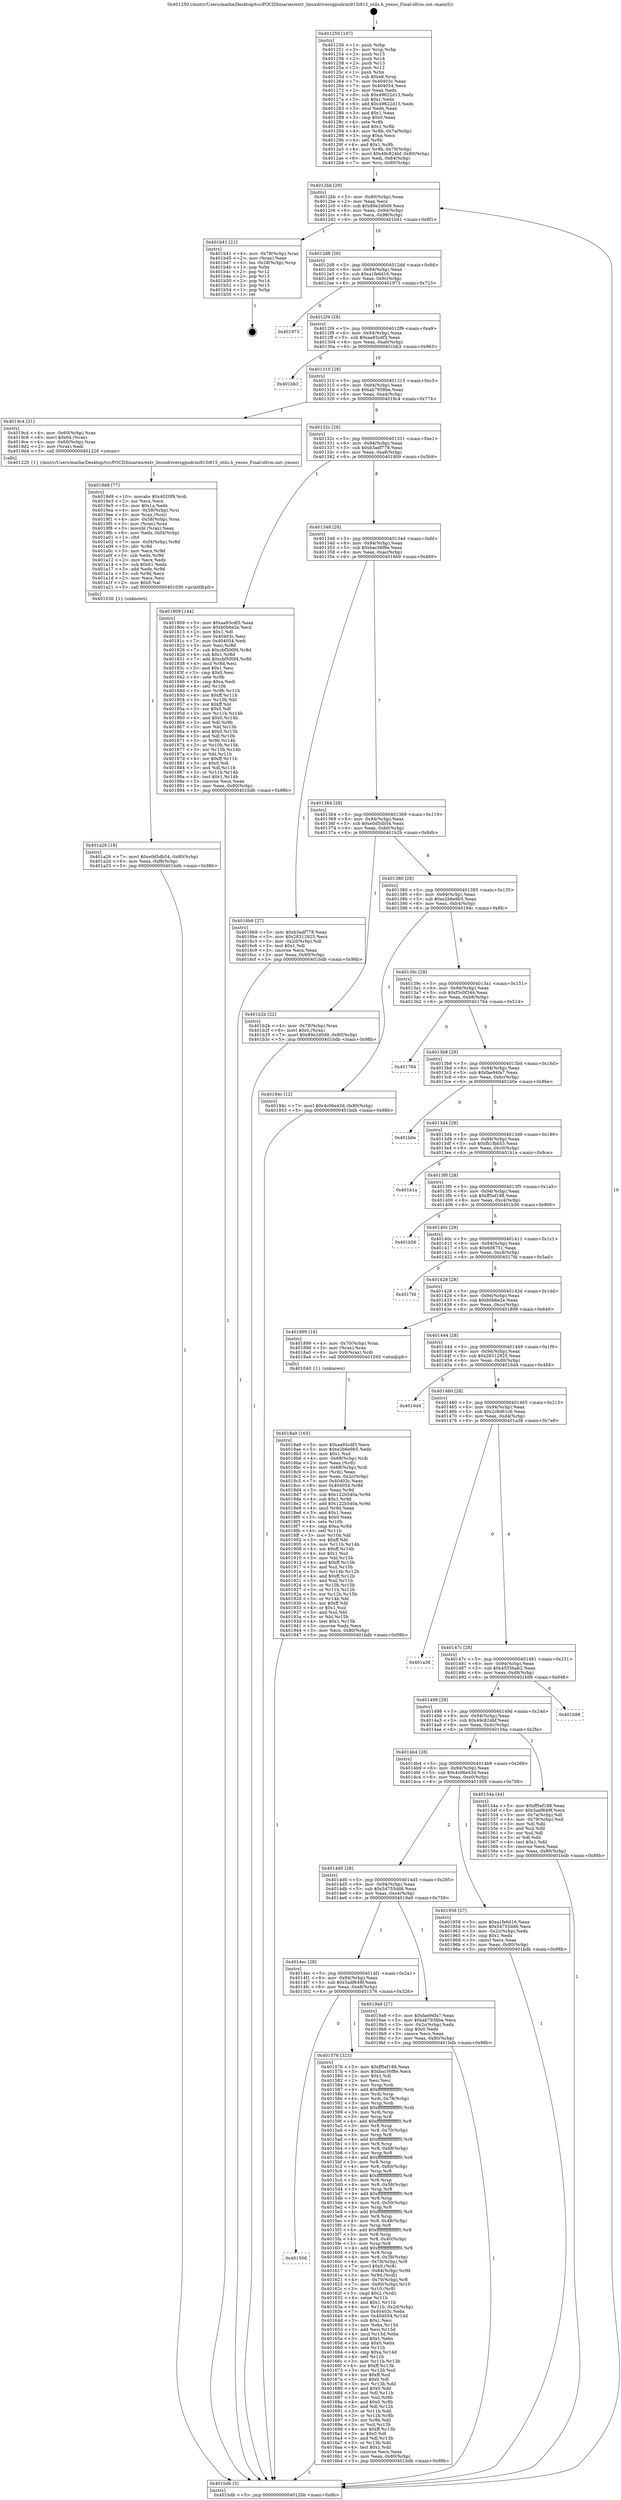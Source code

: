digraph "0x401250" {
  label = "0x401250 (/mnt/c/Users/mathe/Desktop/tcc/POCII/binaries/extr_linuxdriversgpudrmi915i915_utils.h_yesno_Final-ollvm.out::main(0))"
  labelloc = "t"
  node[shape=record]

  Entry [label="",width=0.3,height=0.3,shape=circle,fillcolor=black,style=filled]
  "0x4012bb" [label="{
     0x4012bb [29]\l
     | [instrs]\l
     &nbsp;&nbsp;0x4012bb \<+3\>: mov -0x80(%rbp),%eax\l
     &nbsp;&nbsp;0x4012be \<+2\>: mov %eax,%ecx\l
     &nbsp;&nbsp;0x4012c0 \<+6\>: sub $0x89e2d0d9,%ecx\l
     &nbsp;&nbsp;0x4012c6 \<+6\>: mov %eax,-0x94(%rbp)\l
     &nbsp;&nbsp;0x4012cc \<+6\>: mov %ecx,-0x98(%rbp)\l
     &nbsp;&nbsp;0x4012d2 \<+6\>: je 0000000000401b41 \<main+0x8f1\>\l
  }"]
  "0x401b41" [label="{
     0x401b41 [21]\l
     | [instrs]\l
     &nbsp;&nbsp;0x401b41 \<+4\>: mov -0x78(%rbp),%rax\l
     &nbsp;&nbsp;0x401b45 \<+2\>: mov (%rax),%eax\l
     &nbsp;&nbsp;0x401b47 \<+4\>: lea -0x28(%rbp),%rsp\l
     &nbsp;&nbsp;0x401b4b \<+1\>: pop %rbx\l
     &nbsp;&nbsp;0x401b4c \<+2\>: pop %r12\l
     &nbsp;&nbsp;0x401b4e \<+2\>: pop %r13\l
     &nbsp;&nbsp;0x401b50 \<+2\>: pop %r14\l
     &nbsp;&nbsp;0x401b52 \<+2\>: pop %r15\l
     &nbsp;&nbsp;0x401b54 \<+1\>: pop %rbp\l
     &nbsp;&nbsp;0x401b55 \<+1\>: ret\l
  }"]
  "0x4012d8" [label="{
     0x4012d8 [28]\l
     | [instrs]\l
     &nbsp;&nbsp;0x4012d8 \<+5\>: jmp 00000000004012dd \<main+0x8d\>\l
     &nbsp;&nbsp;0x4012dd \<+6\>: mov -0x94(%rbp),%eax\l
     &nbsp;&nbsp;0x4012e3 \<+5\>: sub $0xa1fe6d16,%eax\l
     &nbsp;&nbsp;0x4012e8 \<+6\>: mov %eax,-0x9c(%rbp)\l
     &nbsp;&nbsp;0x4012ee \<+6\>: je 0000000000401973 \<main+0x723\>\l
  }"]
  Exit [label="",width=0.3,height=0.3,shape=circle,fillcolor=black,style=filled,peripheries=2]
  "0x401973" [label="{
     0x401973\l
  }", style=dashed]
  "0x4012f4" [label="{
     0x4012f4 [28]\l
     | [instrs]\l
     &nbsp;&nbsp;0x4012f4 \<+5\>: jmp 00000000004012f9 \<main+0xa9\>\l
     &nbsp;&nbsp;0x4012f9 \<+6\>: mov -0x94(%rbp),%eax\l
     &nbsp;&nbsp;0x4012ff \<+5\>: sub $0xaa93cdf3,%eax\l
     &nbsp;&nbsp;0x401304 \<+6\>: mov %eax,-0xa0(%rbp)\l
     &nbsp;&nbsp;0x40130a \<+6\>: je 0000000000401bb3 \<main+0x963\>\l
  }"]
  "0x401a26" [label="{
     0x401a26 [18]\l
     | [instrs]\l
     &nbsp;&nbsp;0x401a26 \<+7\>: movl $0xe0d5db54,-0x80(%rbp)\l
     &nbsp;&nbsp;0x401a2d \<+6\>: mov %eax,-0xf8(%rbp)\l
     &nbsp;&nbsp;0x401a33 \<+5\>: jmp 0000000000401bdb \<main+0x98b\>\l
  }"]
  "0x401bb3" [label="{
     0x401bb3\l
  }", style=dashed]
  "0x401310" [label="{
     0x401310 [28]\l
     | [instrs]\l
     &nbsp;&nbsp;0x401310 \<+5\>: jmp 0000000000401315 \<main+0xc5\>\l
     &nbsp;&nbsp;0x401315 \<+6\>: mov -0x94(%rbp),%eax\l
     &nbsp;&nbsp;0x40131b \<+5\>: sub $0xab7938be,%eax\l
     &nbsp;&nbsp;0x401320 \<+6\>: mov %eax,-0xa4(%rbp)\l
     &nbsp;&nbsp;0x401326 \<+6\>: je 00000000004019c4 \<main+0x774\>\l
  }"]
  "0x4019d9" [label="{
     0x4019d9 [77]\l
     | [instrs]\l
     &nbsp;&nbsp;0x4019d9 \<+10\>: movabs $0x4020f9,%rdi\l
     &nbsp;&nbsp;0x4019e3 \<+2\>: xor %ecx,%ecx\l
     &nbsp;&nbsp;0x4019e5 \<+5\>: mov $0x1a,%edx\l
     &nbsp;&nbsp;0x4019ea \<+4\>: mov -0x58(%rbp),%rsi\l
     &nbsp;&nbsp;0x4019ee \<+3\>: mov %rax,(%rsi)\l
     &nbsp;&nbsp;0x4019f1 \<+4\>: mov -0x58(%rbp),%rax\l
     &nbsp;&nbsp;0x4019f5 \<+3\>: mov (%rax),%rax\l
     &nbsp;&nbsp;0x4019f8 \<+3\>: movsbl (%rax),%eax\l
     &nbsp;&nbsp;0x4019fb \<+6\>: mov %edx,-0xf4(%rbp)\l
     &nbsp;&nbsp;0x401a01 \<+1\>: cltd\l
     &nbsp;&nbsp;0x401a02 \<+7\>: mov -0xf4(%rbp),%r8d\l
     &nbsp;&nbsp;0x401a09 \<+3\>: idiv %r8d\l
     &nbsp;&nbsp;0x401a0c \<+3\>: mov %ecx,%r9d\l
     &nbsp;&nbsp;0x401a0f \<+3\>: sub %edx,%r9d\l
     &nbsp;&nbsp;0x401a12 \<+2\>: mov %ecx,%edx\l
     &nbsp;&nbsp;0x401a14 \<+3\>: sub $0x61,%edx\l
     &nbsp;&nbsp;0x401a17 \<+3\>: add %edx,%r9d\l
     &nbsp;&nbsp;0x401a1a \<+3\>: sub %r9d,%ecx\l
     &nbsp;&nbsp;0x401a1d \<+2\>: mov %ecx,%esi\l
     &nbsp;&nbsp;0x401a1f \<+2\>: mov $0x0,%al\l
     &nbsp;&nbsp;0x401a21 \<+5\>: call 0000000000401030 \<printf@plt\>\l
     | [calls]\l
     &nbsp;&nbsp;0x401030 \{1\} (unknown)\l
  }"]
  "0x4019c4" [label="{
     0x4019c4 [21]\l
     | [instrs]\l
     &nbsp;&nbsp;0x4019c4 \<+4\>: mov -0x60(%rbp),%rax\l
     &nbsp;&nbsp;0x4019c8 \<+6\>: movl $0x64,(%rax)\l
     &nbsp;&nbsp;0x4019ce \<+4\>: mov -0x60(%rbp),%rax\l
     &nbsp;&nbsp;0x4019d2 \<+2\>: mov (%rax),%edi\l
     &nbsp;&nbsp;0x4019d4 \<+5\>: call 0000000000401220 \<yesno\>\l
     | [calls]\l
     &nbsp;&nbsp;0x401220 \{1\} (/mnt/c/Users/mathe/Desktop/tcc/POCII/binaries/extr_linuxdriversgpudrmi915i915_utils.h_yesno_Final-ollvm.out::yesno)\l
  }"]
  "0x40132c" [label="{
     0x40132c [28]\l
     | [instrs]\l
     &nbsp;&nbsp;0x40132c \<+5\>: jmp 0000000000401331 \<main+0xe1\>\l
     &nbsp;&nbsp;0x401331 \<+6\>: mov -0x94(%rbp),%eax\l
     &nbsp;&nbsp;0x401337 \<+5\>: sub $0xb3adf778,%eax\l
     &nbsp;&nbsp;0x40133c \<+6\>: mov %eax,-0xa8(%rbp)\l
     &nbsp;&nbsp;0x401342 \<+6\>: je 0000000000401809 \<main+0x5b9\>\l
  }"]
  "0x4018a9" [label="{
     0x4018a9 [163]\l
     | [instrs]\l
     &nbsp;&nbsp;0x4018a9 \<+5\>: mov $0xaa93cdf3,%ecx\l
     &nbsp;&nbsp;0x4018ae \<+5\>: mov $0xe2b6e9b5,%edx\l
     &nbsp;&nbsp;0x4018b3 \<+3\>: mov $0x1,%sil\l
     &nbsp;&nbsp;0x4018b6 \<+4\>: mov -0x68(%rbp),%rdi\l
     &nbsp;&nbsp;0x4018ba \<+2\>: mov %eax,(%rdi)\l
     &nbsp;&nbsp;0x4018bc \<+4\>: mov -0x68(%rbp),%rdi\l
     &nbsp;&nbsp;0x4018c0 \<+2\>: mov (%rdi),%eax\l
     &nbsp;&nbsp;0x4018c2 \<+3\>: mov %eax,-0x2c(%rbp)\l
     &nbsp;&nbsp;0x4018c5 \<+7\>: mov 0x40403c,%eax\l
     &nbsp;&nbsp;0x4018cc \<+8\>: mov 0x404054,%r8d\l
     &nbsp;&nbsp;0x4018d4 \<+3\>: mov %eax,%r9d\l
     &nbsp;&nbsp;0x4018d7 \<+7\>: sub $0x122b540a,%r9d\l
     &nbsp;&nbsp;0x4018de \<+4\>: sub $0x1,%r9d\l
     &nbsp;&nbsp;0x4018e2 \<+7\>: add $0x122b540a,%r9d\l
     &nbsp;&nbsp;0x4018e9 \<+4\>: imul %r9d,%eax\l
     &nbsp;&nbsp;0x4018ed \<+3\>: and $0x1,%eax\l
     &nbsp;&nbsp;0x4018f0 \<+3\>: cmp $0x0,%eax\l
     &nbsp;&nbsp;0x4018f3 \<+4\>: sete %r10b\l
     &nbsp;&nbsp;0x4018f7 \<+4\>: cmp $0xa,%r8d\l
     &nbsp;&nbsp;0x4018fb \<+4\>: setl %r11b\l
     &nbsp;&nbsp;0x4018ff \<+3\>: mov %r10b,%bl\l
     &nbsp;&nbsp;0x401902 \<+3\>: xor $0xff,%bl\l
     &nbsp;&nbsp;0x401905 \<+3\>: mov %r11b,%r14b\l
     &nbsp;&nbsp;0x401908 \<+4\>: xor $0xff,%r14b\l
     &nbsp;&nbsp;0x40190c \<+4\>: xor $0x1,%sil\l
     &nbsp;&nbsp;0x401910 \<+3\>: mov %bl,%r15b\l
     &nbsp;&nbsp;0x401913 \<+4\>: and $0xff,%r15b\l
     &nbsp;&nbsp;0x401917 \<+3\>: and %sil,%r10b\l
     &nbsp;&nbsp;0x40191a \<+3\>: mov %r14b,%r12b\l
     &nbsp;&nbsp;0x40191d \<+4\>: and $0xff,%r12b\l
     &nbsp;&nbsp;0x401921 \<+3\>: and %sil,%r11b\l
     &nbsp;&nbsp;0x401924 \<+3\>: or %r10b,%r15b\l
     &nbsp;&nbsp;0x401927 \<+3\>: or %r11b,%r12b\l
     &nbsp;&nbsp;0x40192a \<+3\>: xor %r12b,%r15b\l
     &nbsp;&nbsp;0x40192d \<+3\>: or %r14b,%bl\l
     &nbsp;&nbsp;0x401930 \<+3\>: xor $0xff,%bl\l
     &nbsp;&nbsp;0x401933 \<+4\>: or $0x1,%sil\l
     &nbsp;&nbsp;0x401937 \<+3\>: and %sil,%bl\l
     &nbsp;&nbsp;0x40193a \<+3\>: or %bl,%r15b\l
     &nbsp;&nbsp;0x40193d \<+4\>: test $0x1,%r15b\l
     &nbsp;&nbsp;0x401941 \<+3\>: cmovne %edx,%ecx\l
     &nbsp;&nbsp;0x401944 \<+3\>: mov %ecx,-0x80(%rbp)\l
     &nbsp;&nbsp;0x401947 \<+5\>: jmp 0000000000401bdb \<main+0x98b\>\l
  }"]
  "0x401809" [label="{
     0x401809 [144]\l
     | [instrs]\l
     &nbsp;&nbsp;0x401809 \<+5\>: mov $0xaa93cdf3,%eax\l
     &nbsp;&nbsp;0x40180e \<+5\>: mov $0xb0b6e2e,%ecx\l
     &nbsp;&nbsp;0x401813 \<+2\>: mov $0x1,%dl\l
     &nbsp;&nbsp;0x401815 \<+7\>: mov 0x40403c,%esi\l
     &nbsp;&nbsp;0x40181c \<+7\>: mov 0x404054,%edi\l
     &nbsp;&nbsp;0x401823 \<+3\>: mov %esi,%r8d\l
     &nbsp;&nbsp;0x401826 \<+7\>: sub $0xcbf500f4,%r8d\l
     &nbsp;&nbsp;0x40182d \<+4\>: sub $0x1,%r8d\l
     &nbsp;&nbsp;0x401831 \<+7\>: add $0xcbf500f4,%r8d\l
     &nbsp;&nbsp;0x401838 \<+4\>: imul %r8d,%esi\l
     &nbsp;&nbsp;0x40183c \<+3\>: and $0x1,%esi\l
     &nbsp;&nbsp;0x40183f \<+3\>: cmp $0x0,%esi\l
     &nbsp;&nbsp;0x401842 \<+4\>: sete %r9b\l
     &nbsp;&nbsp;0x401846 \<+3\>: cmp $0xa,%edi\l
     &nbsp;&nbsp;0x401849 \<+4\>: setl %r10b\l
     &nbsp;&nbsp;0x40184d \<+3\>: mov %r9b,%r11b\l
     &nbsp;&nbsp;0x401850 \<+4\>: xor $0xff,%r11b\l
     &nbsp;&nbsp;0x401854 \<+3\>: mov %r10b,%bl\l
     &nbsp;&nbsp;0x401857 \<+3\>: xor $0xff,%bl\l
     &nbsp;&nbsp;0x40185a \<+3\>: xor $0x0,%dl\l
     &nbsp;&nbsp;0x40185d \<+3\>: mov %r11b,%r14b\l
     &nbsp;&nbsp;0x401860 \<+4\>: and $0x0,%r14b\l
     &nbsp;&nbsp;0x401864 \<+3\>: and %dl,%r9b\l
     &nbsp;&nbsp;0x401867 \<+3\>: mov %bl,%r15b\l
     &nbsp;&nbsp;0x40186a \<+4\>: and $0x0,%r15b\l
     &nbsp;&nbsp;0x40186e \<+3\>: and %dl,%r10b\l
     &nbsp;&nbsp;0x401871 \<+3\>: or %r9b,%r14b\l
     &nbsp;&nbsp;0x401874 \<+3\>: or %r10b,%r15b\l
     &nbsp;&nbsp;0x401877 \<+3\>: xor %r15b,%r14b\l
     &nbsp;&nbsp;0x40187a \<+3\>: or %bl,%r11b\l
     &nbsp;&nbsp;0x40187d \<+4\>: xor $0xff,%r11b\l
     &nbsp;&nbsp;0x401881 \<+3\>: or $0x0,%dl\l
     &nbsp;&nbsp;0x401884 \<+3\>: and %dl,%r11b\l
     &nbsp;&nbsp;0x401887 \<+3\>: or %r11b,%r14b\l
     &nbsp;&nbsp;0x40188a \<+4\>: test $0x1,%r14b\l
     &nbsp;&nbsp;0x40188e \<+3\>: cmovne %ecx,%eax\l
     &nbsp;&nbsp;0x401891 \<+3\>: mov %eax,-0x80(%rbp)\l
     &nbsp;&nbsp;0x401894 \<+5\>: jmp 0000000000401bdb \<main+0x98b\>\l
  }"]
  "0x401348" [label="{
     0x401348 [28]\l
     | [instrs]\l
     &nbsp;&nbsp;0x401348 \<+5\>: jmp 000000000040134d \<main+0xfd\>\l
     &nbsp;&nbsp;0x40134d \<+6\>: mov -0x94(%rbp),%eax\l
     &nbsp;&nbsp;0x401353 \<+5\>: sub $0xbac56f8e,%eax\l
     &nbsp;&nbsp;0x401358 \<+6\>: mov %eax,-0xac(%rbp)\l
     &nbsp;&nbsp;0x40135e \<+6\>: je 00000000004016b9 \<main+0x469\>\l
  }"]
  "0x401508" [label="{
     0x401508\l
  }", style=dashed]
  "0x4016b9" [label="{
     0x4016b9 [27]\l
     | [instrs]\l
     &nbsp;&nbsp;0x4016b9 \<+5\>: mov $0xb3adf778,%eax\l
     &nbsp;&nbsp;0x4016be \<+5\>: mov $0x28312925,%ecx\l
     &nbsp;&nbsp;0x4016c3 \<+3\>: mov -0x2d(%rbp),%dl\l
     &nbsp;&nbsp;0x4016c6 \<+3\>: test $0x1,%dl\l
     &nbsp;&nbsp;0x4016c9 \<+3\>: cmovne %ecx,%eax\l
     &nbsp;&nbsp;0x4016cc \<+3\>: mov %eax,-0x80(%rbp)\l
     &nbsp;&nbsp;0x4016cf \<+5\>: jmp 0000000000401bdb \<main+0x98b\>\l
  }"]
  "0x401364" [label="{
     0x401364 [28]\l
     | [instrs]\l
     &nbsp;&nbsp;0x401364 \<+5\>: jmp 0000000000401369 \<main+0x119\>\l
     &nbsp;&nbsp;0x401369 \<+6\>: mov -0x94(%rbp),%eax\l
     &nbsp;&nbsp;0x40136f \<+5\>: sub $0xe0d5db54,%eax\l
     &nbsp;&nbsp;0x401374 \<+6\>: mov %eax,-0xb0(%rbp)\l
     &nbsp;&nbsp;0x40137a \<+6\>: je 0000000000401b2b \<main+0x8db\>\l
  }"]
  "0x401576" [label="{
     0x401576 [323]\l
     | [instrs]\l
     &nbsp;&nbsp;0x401576 \<+5\>: mov $0xff5ef188,%eax\l
     &nbsp;&nbsp;0x40157b \<+5\>: mov $0xbac56f8e,%ecx\l
     &nbsp;&nbsp;0x401580 \<+2\>: mov $0x1,%dl\l
     &nbsp;&nbsp;0x401582 \<+2\>: xor %esi,%esi\l
     &nbsp;&nbsp;0x401584 \<+3\>: mov %rsp,%rdi\l
     &nbsp;&nbsp;0x401587 \<+4\>: add $0xfffffffffffffff0,%rdi\l
     &nbsp;&nbsp;0x40158b \<+3\>: mov %rdi,%rsp\l
     &nbsp;&nbsp;0x40158e \<+4\>: mov %rdi,-0x78(%rbp)\l
     &nbsp;&nbsp;0x401592 \<+3\>: mov %rsp,%rdi\l
     &nbsp;&nbsp;0x401595 \<+4\>: add $0xfffffffffffffff0,%rdi\l
     &nbsp;&nbsp;0x401599 \<+3\>: mov %rdi,%rsp\l
     &nbsp;&nbsp;0x40159c \<+3\>: mov %rsp,%r8\l
     &nbsp;&nbsp;0x40159f \<+4\>: add $0xfffffffffffffff0,%r8\l
     &nbsp;&nbsp;0x4015a3 \<+3\>: mov %r8,%rsp\l
     &nbsp;&nbsp;0x4015a6 \<+4\>: mov %r8,-0x70(%rbp)\l
     &nbsp;&nbsp;0x4015aa \<+3\>: mov %rsp,%r8\l
     &nbsp;&nbsp;0x4015ad \<+4\>: add $0xfffffffffffffff0,%r8\l
     &nbsp;&nbsp;0x4015b1 \<+3\>: mov %r8,%rsp\l
     &nbsp;&nbsp;0x4015b4 \<+4\>: mov %r8,-0x68(%rbp)\l
     &nbsp;&nbsp;0x4015b8 \<+3\>: mov %rsp,%r8\l
     &nbsp;&nbsp;0x4015bb \<+4\>: add $0xfffffffffffffff0,%r8\l
     &nbsp;&nbsp;0x4015bf \<+3\>: mov %r8,%rsp\l
     &nbsp;&nbsp;0x4015c2 \<+4\>: mov %r8,-0x60(%rbp)\l
     &nbsp;&nbsp;0x4015c6 \<+3\>: mov %rsp,%r8\l
     &nbsp;&nbsp;0x4015c9 \<+4\>: add $0xfffffffffffffff0,%r8\l
     &nbsp;&nbsp;0x4015cd \<+3\>: mov %r8,%rsp\l
     &nbsp;&nbsp;0x4015d0 \<+4\>: mov %r8,-0x58(%rbp)\l
     &nbsp;&nbsp;0x4015d4 \<+3\>: mov %rsp,%r8\l
     &nbsp;&nbsp;0x4015d7 \<+4\>: add $0xfffffffffffffff0,%r8\l
     &nbsp;&nbsp;0x4015db \<+3\>: mov %r8,%rsp\l
     &nbsp;&nbsp;0x4015de \<+4\>: mov %r8,-0x50(%rbp)\l
     &nbsp;&nbsp;0x4015e2 \<+3\>: mov %rsp,%r8\l
     &nbsp;&nbsp;0x4015e5 \<+4\>: add $0xfffffffffffffff0,%r8\l
     &nbsp;&nbsp;0x4015e9 \<+3\>: mov %r8,%rsp\l
     &nbsp;&nbsp;0x4015ec \<+4\>: mov %r8,-0x48(%rbp)\l
     &nbsp;&nbsp;0x4015f0 \<+3\>: mov %rsp,%r8\l
     &nbsp;&nbsp;0x4015f3 \<+4\>: add $0xfffffffffffffff0,%r8\l
     &nbsp;&nbsp;0x4015f7 \<+3\>: mov %r8,%rsp\l
     &nbsp;&nbsp;0x4015fa \<+4\>: mov %r8,-0x40(%rbp)\l
     &nbsp;&nbsp;0x4015fe \<+3\>: mov %rsp,%r8\l
     &nbsp;&nbsp;0x401601 \<+4\>: add $0xfffffffffffffff0,%r8\l
     &nbsp;&nbsp;0x401605 \<+3\>: mov %r8,%rsp\l
     &nbsp;&nbsp;0x401608 \<+4\>: mov %r8,-0x38(%rbp)\l
     &nbsp;&nbsp;0x40160c \<+4\>: mov -0x78(%rbp),%r8\l
     &nbsp;&nbsp;0x401610 \<+7\>: movl $0x0,(%r8)\l
     &nbsp;&nbsp;0x401617 \<+7\>: mov -0x84(%rbp),%r9d\l
     &nbsp;&nbsp;0x40161e \<+3\>: mov %r9d,(%rdi)\l
     &nbsp;&nbsp;0x401621 \<+4\>: mov -0x70(%rbp),%r8\l
     &nbsp;&nbsp;0x401625 \<+7\>: mov -0x90(%rbp),%r10\l
     &nbsp;&nbsp;0x40162c \<+3\>: mov %r10,(%r8)\l
     &nbsp;&nbsp;0x40162f \<+3\>: cmpl $0x2,(%rdi)\l
     &nbsp;&nbsp;0x401632 \<+4\>: setne %r11b\l
     &nbsp;&nbsp;0x401636 \<+4\>: and $0x1,%r11b\l
     &nbsp;&nbsp;0x40163a \<+4\>: mov %r11b,-0x2d(%rbp)\l
     &nbsp;&nbsp;0x40163e \<+7\>: mov 0x40403c,%ebx\l
     &nbsp;&nbsp;0x401645 \<+8\>: mov 0x404054,%r14d\l
     &nbsp;&nbsp;0x40164d \<+3\>: sub $0x1,%esi\l
     &nbsp;&nbsp;0x401650 \<+3\>: mov %ebx,%r15d\l
     &nbsp;&nbsp;0x401653 \<+3\>: add %esi,%r15d\l
     &nbsp;&nbsp;0x401656 \<+4\>: imul %r15d,%ebx\l
     &nbsp;&nbsp;0x40165a \<+3\>: and $0x1,%ebx\l
     &nbsp;&nbsp;0x40165d \<+3\>: cmp $0x0,%ebx\l
     &nbsp;&nbsp;0x401660 \<+4\>: sete %r11b\l
     &nbsp;&nbsp;0x401664 \<+4\>: cmp $0xa,%r14d\l
     &nbsp;&nbsp;0x401668 \<+4\>: setl %r12b\l
     &nbsp;&nbsp;0x40166c \<+3\>: mov %r11b,%r13b\l
     &nbsp;&nbsp;0x40166f \<+4\>: xor $0xff,%r13b\l
     &nbsp;&nbsp;0x401673 \<+3\>: mov %r12b,%sil\l
     &nbsp;&nbsp;0x401676 \<+4\>: xor $0xff,%sil\l
     &nbsp;&nbsp;0x40167a \<+3\>: xor $0x0,%dl\l
     &nbsp;&nbsp;0x40167d \<+3\>: mov %r13b,%dil\l
     &nbsp;&nbsp;0x401680 \<+4\>: and $0x0,%dil\l
     &nbsp;&nbsp;0x401684 \<+3\>: and %dl,%r11b\l
     &nbsp;&nbsp;0x401687 \<+3\>: mov %sil,%r8b\l
     &nbsp;&nbsp;0x40168a \<+4\>: and $0x0,%r8b\l
     &nbsp;&nbsp;0x40168e \<+3\>: and %dl,%r12b\l
     &nbsp;&nbsp;0x401691 \<+3\>: or %r11b,%dil\l
     &nbsp;&nbsp;0x401694 \<+3\>: or %r12b,%r8b\l
     &nbsp;&nbsp;0x401697 \<+3\>: xor %r8b,%dil\l
     &nbsp;&nbsp;0x40169a \<+3\>: or %sil,%r13b\l
     &nbsp;&nbsp;0x40169d \<+4\>: xor $0xff,%r13b\l
     &nbsp;&nbsp;0x4016a1 \<+3\>: or $0x0,%dl\l
     &nbsp;&nbsp;0x4016a4 \<+3\>: and %dl,%r13b\l
     &nbsp;&nbsp;0x4016a7 \<+3\>: or %r13b,%dil\l
     &nbsp;&nbsp;0x4016aa \<+4\>: test $0x1,%dil\l
     &nbsp;&nbsp;0x4016ae \<+3\>: cmovne %ecx,%eax\l
     &nbsp;&nbsp;0x4016b1 \<+3\>: mov %eax,-0x80(%rbp)\l
     &nbsp;&nbsp;0x4016b4 \<+5\>: jmp 0000000000401bdb \<main+0x98b\>\l
  }"]
  "0x401b2b" [label="{
     0x401b2b [22]\l
     | [instrs]\l
     &nbsp;&nbsp;0x401b2b \<+4\>: mov -0x78(%rbp),%rax\l
     &nbsp;&nbsp;0x401b2f \<+6\>: movl $0x0,(%rax)\l
     &nbsp;&nbsp;0x401b35 \<+7\>: movl $0x89e2d0d9,-0x80(%rbp)\l
     &nbsp;&nbsp;0x401b3c \<+5\>: jmp 0000000000401bdb \<main+0x98b\>\l
  }"]
  "0x401380" [label="{
     0x401380 [28]\l
     | [instrs]\l
     &nbsp;&nbsp;0x401380 \<+5\>: jmp 0000000000401385 \<main+0x135\>\l
     &nbsp;&nbsp;0x401385 \<+6\>: mov -0x94(%rbp),%eax\l
     &nbsp;&nbsp;0x40138b \<+5\>: sub $0xe2b6e9b5,%eax\l
     &nbsp;&nbsp;0x401390 \<+6\>: mov %eax,-0xb4(%rbp)\l
     &nbsp;&nbsp;0x401396 \<+6\>: je 000000000040194c \<main+0x6fc\>\l
  }"]
  "0x4014ec" [label="{
     0x4014ec [28]\l
     | [instrs]\l
     &nbsp;&nbsp;0x4014ec \<+5\>: jmp 00000000004014f1 \<main+0x2a1\>\l
     &nbsp;&nbsp;0x4014f1 \<+6\>: mov -0x94(%rbp),%eax\l
     &nbsp;&nbsp;0x4014f7 \<+5\>: sub $0x5adf649f,%eax\l
     &nbsp;&nbsp;0x4014fc \<+6\>: mov %eax,-0xe8(%rbp)\l
     &nbsp;&nbsp;0x401502 \<+6\>: je 0000000000401576 \<main+0x326\>\l
  }"]
  "0x40194c" [label="{
     0x40194c [12]\l
     | [instrs]\l
     &nbsp;&nbsp;0x40194c \<+7\>: movl $0x4c06e43d,-0x80(%rbp)\l
     &nbsp;&nbsp;0x401953 \<+5\>: jmp 0000000000401bdb \<main+0x98b\>\l
  }"]
  "0x40139c" [label="{
     0x40139c [28]\l
     | [instrs]\l
     &nbsp;&nbsp;0x40139c \<+5\>: jmp 00000000004013a1 \<main+0x151\>\l
     &nbsp;&nbsp;0x4013a1 \<+6\>: mov -0x94(%rbp),%eax\l
     &nbsp;&nbsp;0x4013a7 \<+5\>: sub $0xf3c0f344,%eax\l
     &nbsp;&nbsp;0x4013ac \<+6\>: mov %eax,-0xb8(%rbp)\l
     &nbsp;&nbsp;0x4013b2 \<+6\>: je 0000000000401764 \<main+0x514\>\l
  }"]
  "0x4019a9" [label="{
     0x4019a9 [27]\l
     | [instrs]\l
     &nbsp;&nbsp;0x4019a9 \<+5\>: mov $0xfae94fa7,%eax\l
     &nbsp;&nbsp;0x4019ae \<+5\>: mov $0xab7938be,%ecx\l
     &nbsp;&nbsp;0x4019b3 \<+3\>: mov -0x2c(%rbp),%edx\l
     &nbsp;&nbsp;0x4019b6 \<+3\>: cmp $0x0,%edx\l
     &nbsp;&nbsp;0x4019b9 \<+3\>: cmove %ecx,%eax\l
     &nbsp;&nbsp;0x4019bc \<+3\>: mov %eax,-0x80(%rbp)\l
     &nbsp;&nbsp;0x4019bf \<+5\>: jmp 0000000000401bdb \<main+0x98b\>\l
  }"]
  "0x401764" [label="{
     0x401764\l
  }", style=dashed]
  "0x4013b8" [label="{
     0x4013b8 [28]\l
     | [instrs]\l
     &nbsp;&nbsp;0x4013b8 \<+5\>: jmp 00000000004013bd \<main+0x16d\>\l
     &nbsp;&nbsp;0x4013bd \<+6\>: mov -0x94(%rbp),%eax\l
     &nbsp;&nbsp;0x4013c3 \<+5\>: sub $0xfae94fa7,%eax\l
     &nbsp;&nbsp;0x4013c8 \<+6\>: mov %eax,-0xbc(%rbp)\l
     &nbsp;&nbsp;0x4013ce \<+6\>: je 0000000000401b0e \<main+0x8be\>\l
  }"]
  "0x4014d0" [label="{
     0x4014d0 [28]\l
     | [instrs]\l
     &nbsp;&nbsp;0x4014d0 \<+5\>: jmp 00000000004014d5 \<main+0x285\>\l
     &nbsp;&nbsp;0x4014d5 \<+6\>: mov -0x94(%rbp),%eax\l
     &nbsp;&nbsp;0x4014db \<+5\>: sub $0x54755dd6,%eax\l
     &nbsp;&nbsp;0x4014e0 \<+6\>: mov %eax,-0xe4(%rbp)\l
     &nbsp;&nbsp;0x4014e6 \<+6\>: je 00000000004019a9 \<main+0x759\>\l
  }"]
  "0x401b0e" [label="{
     0x401b0e\l
  }", style=dashed]
  "0x4013d4" [label="{
     0x4013d4 [28]\l
     | [instrs]\l
     &nbsp;&nbsp;0x4013d4 \<+5\>: jmp 00000000004013d9 \<main+0x189\>\l
     &nbsp;&nbsp;0x4013d9 \<+6\>: mov -0x94(%rbp),%eax\l
     &nbsp;&nbsp;0x4013df \<+5\>: sub $0xfb1fbb53,%eax\l
     &nbsp;&nbsp;0x4013e4 \<+6\>: mov %eax,-0xc0(%rbp)\l
     &nbsp;&nbsp;0x4013ea \<+6\>: je 0000000000401b1a \<main+0x8ca\>\l
  }"]
  "0x401958" [label="{
     0x401958 [27]\l
     | [instrs]\l
     &nbsp;&nbsp;0x401958 \<+5\>: mov $0xa1fe6d16,%eax\l
     &nbsp;&nbsp;0x40195d \<+5\>: mov $0x54755dd6,%ecx\l
     &nbsp;&nbsp;0x401962 \<+3\>: mov -0x2c(%rbp),%edx\l
     &nbsp;&nbsp;0x401965 \<+3\>: cmp $0x1,%edx\l
     &nbsp;&nbsp;0x401968 \<+3\>: cmovl %ecx,%eax\l
     &nbsp;&nbsp;0x40196b \<+3\>: mov %eax,-0x80(%rbp)\l
     &nbsp;&nbsp;0x40196e \<+5\>: jmp 0000000000401bdb \<main+0x98b\>\l
  }"]
  "0x401b1a" [label="{
     0x401b1a\l
  }", style=dashed]
  "0x4013f0" [label="{
     0x4013f0 [28]\l
     | [instrs]\l
     &nbsp;&nbsp;0x4013f0 \<+5\>: jmp 00000000004013f5 \<main+0x1a5\>\l
     &nbsp;&nbsp;0x4013f5 \<+6\>: mov -0x94(%rbp),%eax\l
     &nbsp;&nbsp;0x4013fb \<+5\>: sub $0xff5ef188,%eax\l
     &nbsp;&nbsp;0x401400 \<+6\>: mov %eax,-0xc4(%rbp)\l
     &nbsp;&nbsp;0x401406 \<+6\>: je 0000000000401b56 \<main+0x906\>\l
  }"]
  "0x401250" [label="{
     0x401250 [107]\l
     | [instrs]\l
     &nbsp;&nbsp;0x401250 \<+1\>: push %rbp\l
     &nbsp;&nbsp;0x401251 \<+3\>: mov %rsp,%rbp\l
     &nbsp;&nbsp;0x401254 \<+2\>: push %r15\l
     &nbsp;&nbsp;0x401256 \<+2\>: push %r14\l
     &nbsp;&nbsp;0x401258 \<+2\>: push %r13\l
     &nbsp;&nbsp;0x40125a \<+2\>: push %r12\l
     &nbsp;&nbsp;0x40125c \<+1\>: push %rbx\l
     &nbsp;&nbsp;0x40125d \<+7\>: sub $0xe8,%rsp\l
     &nbsp;&nbsp;0x401264 \<+7\>: mov 0x40403c,%eax\l
     &nbsp;&nbsp;0x40126b \<+7\>: mov 0x404054,%ecx\l
     &nbsp;&nbsp;0x401272 \<+2\>: mov %eax,%edx\l
     &nbsp;&nbsp;0x401274 \<+6\>: sub $0x49622d13,%edx\l
     &nbsp;&nbsp;0x40127a \<+3\>: sub $0x1,%edx\l
     &nbsp;&nbsp;0x40127d \<+6\>: add $0x49622d13,%edx\l
     &nbsp;&nbsp;0x401283 \<+3\>: imul %edx,%eax\l
     &nbsp;&nbsp;0x401286 \<+3\>: and $0x1,%eax\l
     &nbsp;&nbsp;0x401289 \<+3\>: cmp $0x0,%eax\l
     &nbsp;&nbsp;0x40128c \<+4\>: sete %r8b\l
     &nbsp;&nbsp;0x401290 \<+4\>: and $0x1,%r8b\l
     &nbsp;&nbsp;0x401294 \<+4\>: mov %r8b,-0x7a(%rbp)\l
     &nbsp;&nbsp;0x401298 \<+3\>: cmp $0xa,%ecx\l
     &nbsp;&nbsp;0x40129b \<+4\>: setl %r8b\l
     &nbsp;&nbsp;0x40129f \<+4\>: and $0x1,%r8b\l
     &nbsp;&nbsp;0x4012a3 \<+4\>: mov %r8b,-0x79(%rbp)\l
     &nbsp;&nbsp;0x4012a7 \<+7\>: movl $0x49c824bf,-0x80(%rbp)\l
     &nbsp;&nbsp;0x4012ae \<+6\>: mov %edi,-0x84(%rbp)\l
     &nbsp;&nbsp;0x4012b4 \<+7\>: mov %rsi,-0x90(%rbp)\l
  }"]
  "0x401b56" [label="{
     0x401b56\l
  }", style=dashed]
  "0x40140c" [label="{
     0x40140c [28]\l
     | [instrs]\l
     &nbsp;&nbsp;0x40140c \<+5\>: jmp 0000000000401411 \<main+0x1c1\>\l
     &nbsp;&nbsp;0x401411 \<+6\>: mov -0x94(%rbp),%eax\l
     &nbsp;&nbsp;0x401417 \<+5\>: sub $0x606751,%eax\l
     &nbsp;&nbsp;0x40141c \<+6\>: mov %eax,-0xc8(%rbp)\l
     &nbsp;&nbsp;0x401422 \<+6\>: je 00000000004017fd \<main+0x5ad\>\l
  }"]
  "0x401bdb" [label="{
     0x401bdb [5]\l
     | [instrs]\l
     &nbsp;&nbsp;0x401bdb \<+5\>: jmp 00000000004012bb \<main+0x6b\>\l
  }"]
  "0x4017fd" [label="{
     0x4017fd\l
  }", style=dashed]
  "0x401428" [label="{
     0x401428 [28]\l
     | [instrs]\l
     &nbsp;&nbsp;0x401428 \<+5\>: jmp 000000000040142d \<main+0x1dd\>\l
     &nbsp;&nbsp;0x40142d \<+6\>: mov -0x94(%rbp),%eax\l
     &nbsp;&nbsp;0x401433 \<+5\>: sub $0xb0b6e2e,%eax\l
     &nbsp;&nbsp;0x401438 \<+6\>: mov %eax,-0xcc(%rbp)\l
     &nbsp;&nbsp;0x40143e \<+6\>: je 0000000000401899 \<main+0x649\>\l
  }"]
  "0x4014b4" [label="{
     0x4014b4 [28]\l
     | [instrs]\l
     &nbsp;&nbsp;0x4014b4 \<+5\>: jmp 00000000004014b9 \<main+0x269\>\l
     &nbsp;&nbsp;0x4014b9 \<+6\>: mov -0x94(%rbp),%eax\l
     &nbsp;&nbsp;0x4014bf \<+5\>: sub $0x4c06e43d,%eax\l
     &nbsp;&nbsp;0x4014c4 \<+6\>: mov %eax,-0xe0(%rbp)\l
     &nbsp;&nbsp;0x4014ca \<+6\>: je 0000000000401958 \<main+0x708\>\l
  }"]
  "0x401899" [label="{
     0x401899 [16]\l
     | [instrs]\l
     &nbsp;&nbsp;0x401899 \<+4\>: mov -0x70(%rbp),%rax\l
     &nbsp;&nbsp;0x40189d \<+3\>: mov (%rax),%rax\l
     &nbsp;&nbsp;0x4018a0 \<+4\>: mov 0x8(%rax),%rdi\l
     &nbsp;&nbsp;0x4018a4 \<+5\>: call 0000000000401040 \<atoi@plt\>\l
     | [calls]\l
     &nbsp;&nbsp;0x401040 \{1\} (unknown)\l
  }"]
  "0x401444" [label="{
     0x401444 [28]\l
     | [instrs]\l
     &nbsp;&nbsp;0x401444 \<+5\>: jmp 0000000000401449 \<main+0x1f9\>\l
     &nbsp;&nbsp;0x401449 \<+6\>: mov -0x94(%rbp),%eax\l
     &nbsp;&nbsp;0x40144f \<+5\>: sub $0x28312925,%eax\l
     &nbsp;&nbsp;0x401454 \<+6\>: mov %eax,-0xd0(%rbp)\l
     &nbsp;&nbsp;0x40145a \<+6\>: je 00000000004016d4 \<main+0x484\>\l
  }"]
  "0x40154a" [label="{
     0x40154a [44]\l
     | [instrs]\l
     &nbsp;&nbsp;0x40154a \<+5\>: mov $0xff5ef188,%eax\l
     &nbsp;&nbsp;0x40154f \<+5\>: mov $0x5adf649f,%ecx\l
     &nbsp;&nbsp;0x401554 \<+3\>: mov -0x7a(%rbp),%dl\l
     &nbsp;&nbsp;0x401557 \<+4\>: mov -0x79(%rbp),%sil\l
     &nbsp;&nbsp;0x40155b \<+3\>: mov %dl,%dil\l
     &nbsp;&nbsp;0x40155e \<+3\>: and %sil,%dil\l
     &nbsp;&nbsp;0x401561 \<+3\>: xor %sil,%dl\l
     &nbsp;&nbsp;0x401564 \<+3\>: or %dl,%dil\l
     &nbsp;&nbsp;0x401567 \<+4\>: test $0x1,%dil\l
     &nbsp;&nbsp;0x40156b \<+3\>: cmovne %ecx,%eax\l
     &nbsp;&nbsp;0x40156e \<+3\>: mov %eax,-0x80(%rbp)\l
     &nbsp;&nbsp;0x401571 \<+5\>: jmp 0000000000401bdb \<main+0x98b\>\l
  }"]
  "0x4016d4" [label="{
     0x4016d4\l
  }", style=dashed]
  "0x401460" [label="{
     0x401460 [28]\l
     | [instrs]\l
     &nbsp;&nbsp;0x401460 \<+5\>: jmp 0000000000401465 \<main+0x215\>\l
     &nbsp;&nbsp;0x401465 \<+6\>: mov -0x94(%rbp),%eax\l
     &nbsp;&nbsp;0x40146b \<+5\>: sub $0x2c8d61c6,%eax\l
     &nbsp;&nbsp;0x401470 \<+6\>: mov %eax,-0xd4(%rbp)\l
     &nbsp;&nbsp;0x401476 \<+6\>: je 0000000000401a38 \<main+0x7e8\>\l
  }"]
  "0x401498" [label="{
     0x401498 [28]\l
     | [instrs]\l
     &nbsp;&nbsp;0x401498 \<+5\>: jmp 000000000040149d \<main+0x24d\>\l
     &nbsp;&nbsp;0x40149d \<+6\>: mov -0x94(%rbp),%eax\l
     &nbsp;&nbsp;0x4014a3 \<+5\>: sub $0x49c824bf,%eax\l
     &nbsp;&nbsp;0x4014a8 \<+6\>: mov %eax,-0xdc(%rbp)\l
     &nbsp;&nbsp;0x4014ae \<+6\>: je 000000000040154a \<main+0x2fa\>\l
  }"]
  "0x401a38" [label="{
     0x401a38\l
  }", style=dashed]
  "0x40147c" [label="{
     0x40147c [28]\l
     | [instrs]\l
     &nbsp;&nbsp;0x40147c \<+5\>: jmp 0000000000401481 \<main+0x231\>\l
     &nbsp;&nbsp;0x401481 \<+6\>: mov -0x94(%rbp),%eax\l
     &nbsp;&nbsp;0x401487 \<+5\>: sub $0x4555bab2,%eax\l
     &nbsp;&nbsp;0x40148c \<+6\>: mov %eax,-0xd8(%rbp)\l
     &nbsp;&nbsp;0x401492 \<+6\>: je 0000000000401b98 \<main+0x948\>\l
  }"]
  "0x401b98" [label="{
     0x401b98\l
  }", style=dashed]
  Entry -> "0x401250" [label=" 1"]
  "0x4012bb" -> "0x401b41" [label=" 1"]
  "0x4012bb" -> "0x4012d8" [label=" 10"]
  "0x401b41" -> Exit [label=" 1"]
  "0x4012d8" -> "0x401973" [label=" 0"]
  "0x4012d8" -> "0x4012f4" [label=" 10"]
  "0x401b2b" -> "0x401bdb" [label=" 1"]
  "0x4012f4" -> "0x401bb3" [label=" 0"]
  "0x4012f4" -> "0x401310" [label=" 10"]
  "0x401a26" -> "0x401bdb" [label=" 1"]
  "0x401310" -> "0x4019c4" [label=" 1"]
  "0x401310" -> "0x40132c" [label=" 9"]
  "0x4019d9" -> "0x401a26" [label=" 1"]
  "0x40132c" -> "0x401809" [label=" 1"]
  "0x40132c" -> "0x401348" [label=" 8"]
  "0x4019c4" -> "0x4019d9" [label=" 1"]
  "0x401348" -> "0x4016b9" [label=" 1"]
  "0x401348" -> "0x401364" [label=" 7"]
  "0x401958" -> "0x401bdb" [label=" 1"]
  "0x401364" -> "0x401b2b" [label=" 1"]
  "0x401364" -> "0x401380" [label=" 6"]
  "0x40194c" -> "0x401bdb" [label=" 1"]
  "0x401380" -> "0x40194c" [label=" 1"]
  "0x401380" -> "0x40139c" [label=" 5"]
  "0x401899" -> "0x4018a9" [label=" 1"]
  "0x40139c" -> "0x401764" [label=" 0"]
  "0x40139c" -> "0x4013b8" [label=" 5"]
  "0x401809" -> "0x401bdb" [label=" 1"]
  "0x4013b8" -> "0x401b0e" [label=" 0"]
  "0x4013b8" -> "0x4013d4" [label=" 5"]
  "0x401576" -> "0x401bdb" [label=" 1"]
  "0x4013d4" -> "0x401b1a" [label=" 0"]
  "0x4013d4" -> "0x4013f0" [label=" 5"]
  "0x4019a9" -> "0x401bdb" [label=" 1"]
  "0x4013f0" -> "0x401b56" [label=" 0"]
  "0x4013f0" -> "0x40140c" [label=" 5"]
  "0x4014ec" -> "0x401576" [label=" 1"]
  "0x40140c" -> "0x4017fd" [label=" 0"]
  "0x40140c" -> "0x401428" [label=" 5"]
  "0x4018a9" -> "0x401bdb" [label=" 1"]
  "0x401428" -> "0x401899" [label=" 1"]
  "0x401428" -> "0x401444" [label=" 4"]
  "0x4014d0" -> "0x4014ec" [label=" 1"]
  "0x401444" -> "0x4016d4" [label=" 0"]
  "0x401444" -> "0x401460" [label=" 4"]
  "0x4014d0" -> "0x4019a9" [label=" 1"]
  "0x401460" -> "0x401a38" [label=" 0"]
  "0x401460" -> "0x40147c" [label=" 4"]
  "0x4014b4" -> "0x4014d0" [label=" 2"]
  "0x40147c" -> "0x401b98" [label=" 0"]
  "0x40147c" -> "0x401498" [label=" 4"]
  "0x4016b9" -> "0x401bdb" [label=" 1"]
  "0x401498" -> "0x40154a" [label=" 1"]
  "0x401498" -> "0x4014b4" [label=" 3"]
  "0x40154a" -> "0x401bdb" [label=" 1"]
  "0x401250" -> "0x4012bb" [label=" 1"]
  "0x401bdb" -> "0x4012bb" [label=" 10"]
  "0x4014ec" -> "0x401508" [label=" 0"]
  "0x4014b4" -> "0x401958" [label=" 1"]
}
